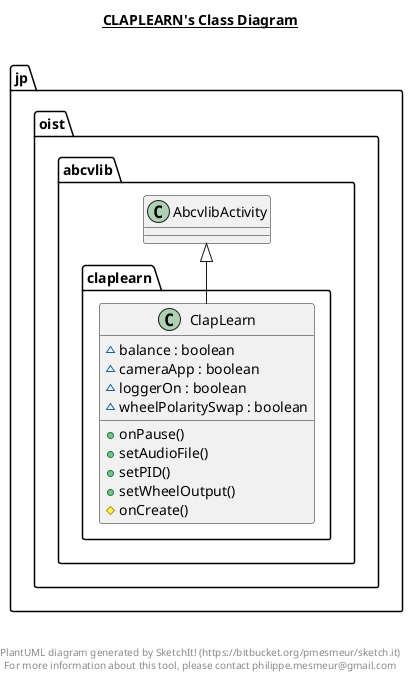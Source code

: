 @startuml

title __CLAPLEARN's Class Diagram__\n

  namespace jp.oist.abcvlib {
    namespace claplearn {
      class jp.oist.abcvlib.claplearn.ClapLearn {
          ~ balance : boolean
          ~ cameraApp : boolean
          ~ loggerOn : boolean
          ~ wheelPolaritySwap : boolean
          + onPause()
          + setAudioFile()
          + setPID()
          + setWheelOutput()
          # onCreate()
      }
    }
  }
  

  jp.oist.abcvlib.claplearn.ClapLearn -up-|> jp.oist.abcvlib.AbcvlibActivity


right footer


PlantUML diagram generated by SketchIt! (https://bitbucket.org/pmesmeur/sketch.it)
For more information about this tool, please contact philippe.mesmeur@gmail.com
endfooter

@enduml

